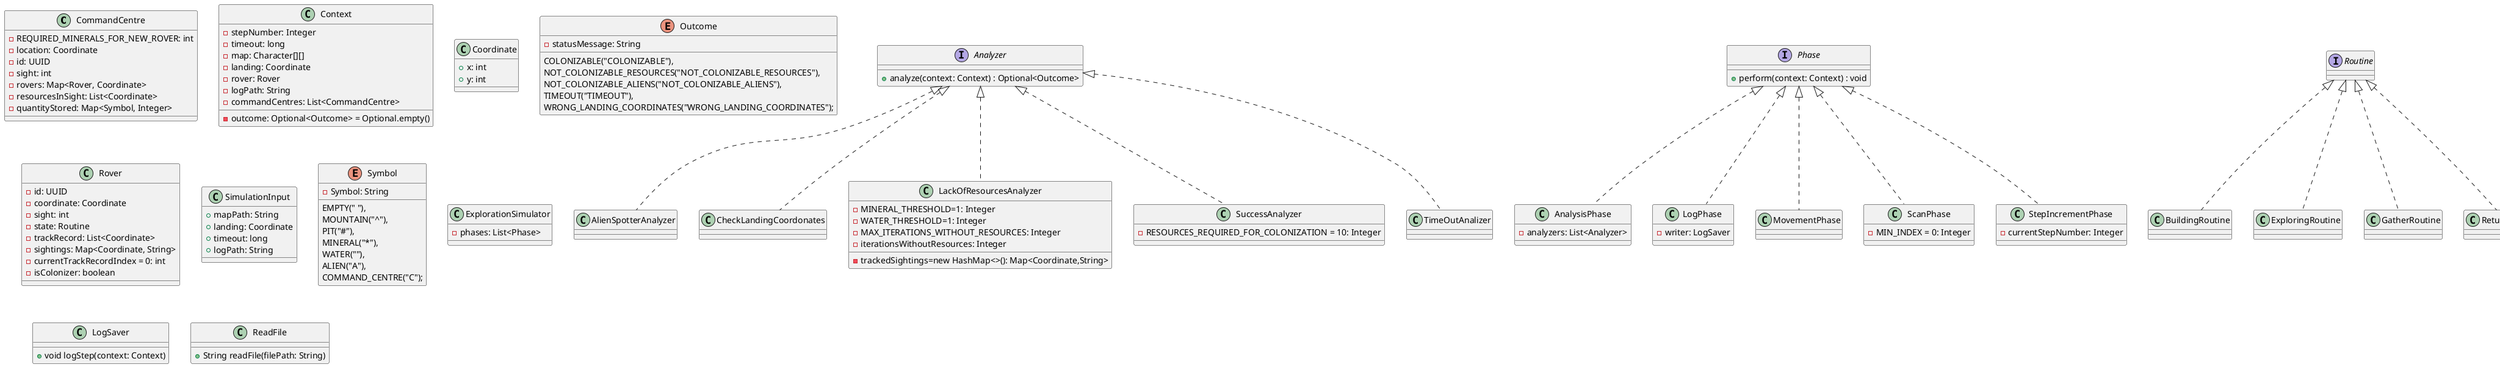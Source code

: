 @startuml

class CommandCentre {
-REQUIRED_MINERALS_FOR_NEW_ROVER: int
-location: Coordinate
- id: UUID
-sight: int
-rovers: Map<Rover, Coordinate>
-resourcesInSight: List<Coordinate>
-quantityStored: Map<Symbol, Integer>
}

class Context{
- stepNumber: Integer
-timeout: long
-map: Character[][]
-landing: Coordinate
-rover: Rover
-logPath: String
-outcome: Optional<Outcome> = Optional.empty()
-commandCentres: List<CommandCentre>
}

class Coordinate{
+x: int
+y: int
}

enum Outcome{
    COLONIZABLE("COLONIZABLE"),
    NOT_COLONIZABLE_RESOURCES("NOT_COLONIZABLE_RESOURCES"),
    NOT_COLONIZABLE_ALIENS("NOT_COLONIZABLE_ALIENS"),
    TIMEOUT("TIMEOUT"),
    WRONG_LANDING_COORDINATES("WRONG_LANDING_COORDINATES");
    -statusMessage: String
}

class Rover{
-id: UUID
-coordinate: Coordinate
-sight: int
-state: Routine
-trackRecord: List<Coordinate>
-sightings: Map<Coordinate, String>
-currentTrackRecordIndex = 0: int
-isColonizer: boolean
}

class SimulationInput{
+mapPath: String
+landing: Coordinate
+timeout: long
+logPath: String
}

enum Symbol{
     EMPTY(" "),
        MOUNTAIN("^"),
        PIT("#"),
        MINERAL("*"),
        WATER("~"),
        ALIEN("A"),
        COMMAND_CENTRE("C");
    -Symbol: String
}

interface Analyzer{
+analyze(context: Context) : Optional<Outcome>
}

class AlienSpotterAnalyzer implements Analyzer{
}

class CheckLandingCoordonates implements Analyzer{
}

class LackOfResourcesAnalyzer implements Analyzer{
-MINERAL_THRESHOLD=1: Integer
-WATER_THRESHOLD=1: Integer
-trackedSightings=new HashMap<>(): Map<Coordinate,String>
-MAX_ITERATIONS_WITHOUT_RESOURCES: Integer
-iterationsWithoutResources: Integer
}

class SuccessAnalyzer implements Analyzer{
-RESOURCES_REQUIRED_FOR_COLONIZATION = 10: Integer
}

class TimeOutAnalizer implements Analyzer{
}

interface Phase{
+perform(context: Context) : void
}

class AnalysisPhase implements Phase{
-analyzers: List<Analyzer>
}

class LogPhase implements Phase{
-writer: LogSaver
}

class MovementPhase implements Phase{
}

class ScanPhase implements Phase{
-MIN_INDEX = 0: Integer
}

class StepIncrementPhase implements Phase{
-currentStepNumber: Integer
}

interface Routine{
}

class BuildingRoutine implements Routine{
}

class ExploringRoutine implements Routine{
}

class GatherRoutine implements Routine{
}

class ReturningRoutine implements Routine{
}

class ExplorationSimulator{
-phases: List<Phase>
}

class LogSaver{
+void logStep(context: Context)
}

class ReadFile{
+String readFile(filePath: String)
}

@enduml